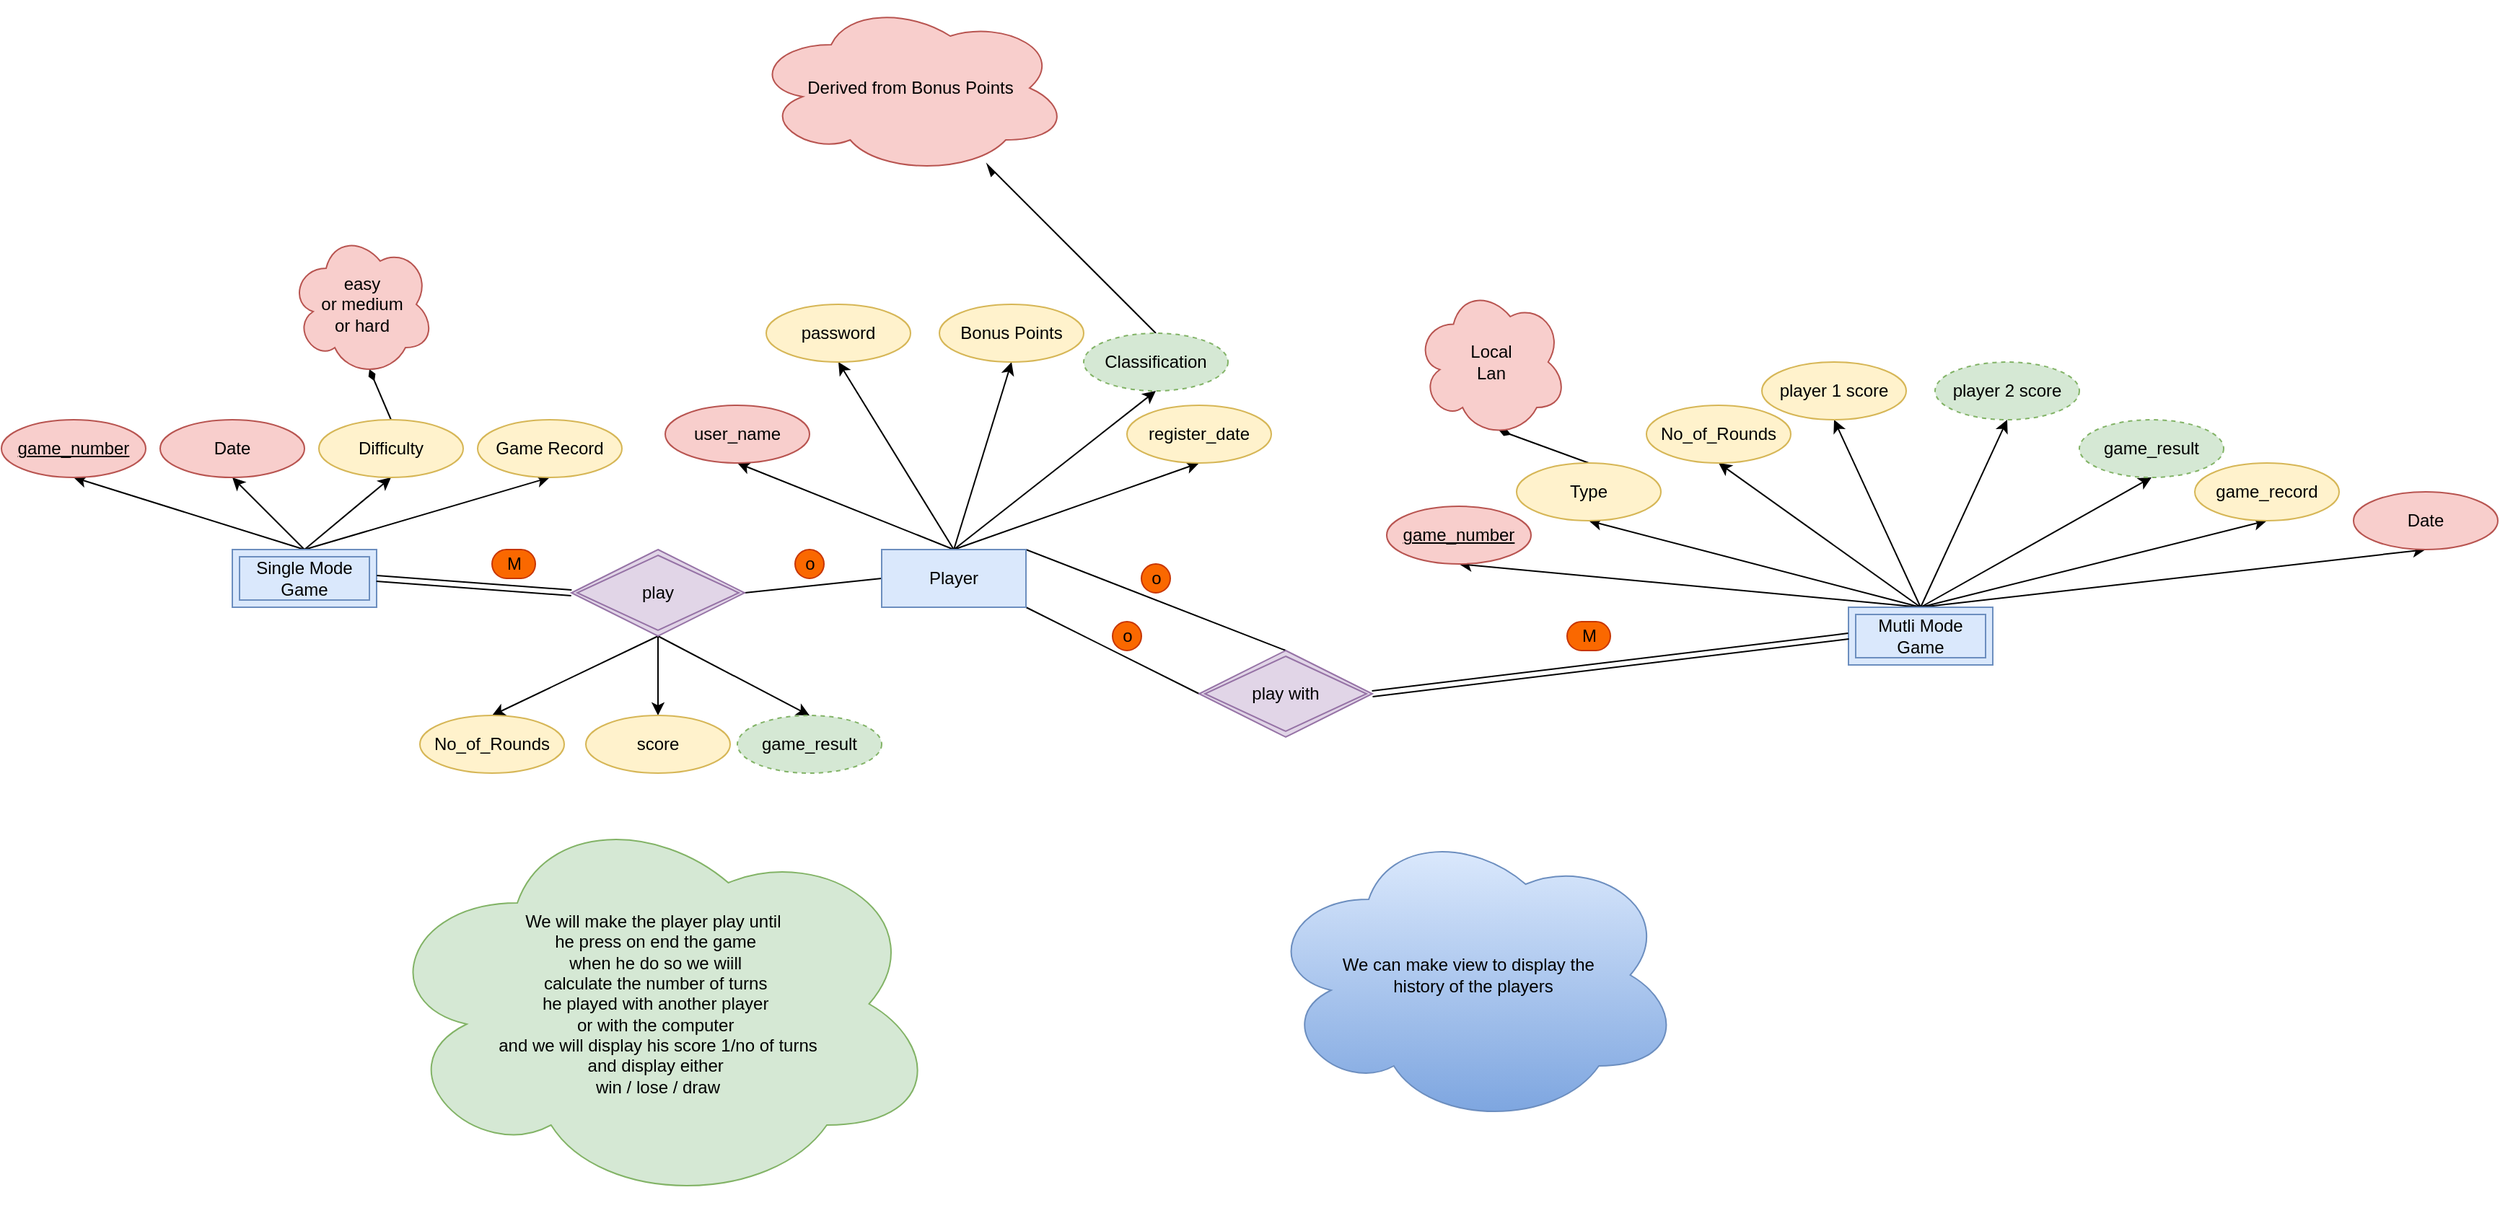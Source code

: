 <mxfile version="15.4.0" type="device" pages="2"><diagram name="Final" id="NQjGGTN7L6fY98t0es6t"><mxGraphModel dx="1872" dy="1683" grid="1" gridSize="10" guides="1" tooltips="1" connect="1" arrows="1" fold="1" page="1" pageScale="1" pageWidth="850" pageHeight="1100" math="0" shadow="0" extFonts="Permanent Marker^https://fonts.googleapis.com/css?family=Permanent+Marker"><root><mxCell id="au_ikAlmlzK0Azq66Mfk-0"/><mxCell id="au_ikAlmlzK0Azq66Mfk-1" parent="au_ikAlmlzK0Azq66Mfk-0"/><mxCell id="au_ikAlmlzK0Azq66Mfk-2" style="rounded=0;orthogonalLoop=1;jettySize=auto;html=1;exitX=0.5;exitY=0;exitDx=0;exitDy=0;entryX=0.5;entryY=1;entryDx=0;entryDy=0;" parent="au_ikAlmlzK0Azq66Mfk-1" source="au_ikAlmlzK0Azq66Mfk-6" target="au_ikAlmlzK0Azq66Mfk-7" edge="1"><mxGeometry relative="1" as="geometry"/></mxCell><mxCell id="au_ikAlmlzK0Azq66Mfk-3" style="edgeStyle=none;rounded=0;orthogonalLoop=1;jettySize=auto;html=1;exitX=0.5;exitY=0;exitDx=0;exitDy=0;entryX=0.5;entryY=1;entryDx=0;entryDy=0;" parent="au_ikAlmlzK0Azq66Mfk-1" source="au_ikAlmlzK0Azq66Mfk-6" target="au_ikAlmlzK0Azq66Mfk-8" edge="1"><mxGeometry relative="1" as="geometry"/></mxCell><mxCell id="au_ikAlmlzK0Azq66Mfk-4" style="edgeStyle=none;rounded=0;orthogonalLoop=1;jettySize=auto;html=1;exitX=0.5;exitY=0;exitDx=0;exitDy=0;entryX=0.5;entryY=1;entryDx=0;entryDy=0;endArrow=classic;endFill=1;" parent="au_ikAlmlzK0Azq66Mfk-1" source="au_ikAlmlzK0Azq66Mfk-6" target="au_ikAlmlzK0Azq66Mfk-11" edge="1"><mxGeometry relative="1" as="geometry"/></mxCell><mxCell id="au_ikAlmlzK0Azq66Mfk-59" style="edgeStyle=none;rounded=0;orthogonalLoop=1;jettySize=auto;html=1;exitX=0;exitY=0.5;exitDx=0;exitDy=0;entryX=1;entryY=0.5;entryDx=0;entryDy=0;endArrow=none;endFill=0;" parent="au_ikAlmlzK0Azq66Mfk-1" source="au_ikAlmlzK0Azq66Mfk-6" target="au_ikAlmlzK0Azq66Mfk-37" edge="1"><mxGeometry relative="1" as="geometry"/></mxCell><mxCell id="au_ikAlmlzK0Azq66Mfk-68" style="edgeStyle=none;rounded=0;orthogonalLoop=1;jettySize=auto;html=1;exitX=1;exitY=0;exitDx=0;exitDy=0;entryX=0.5;entryY=0;entryDx=0;entryDy=0;endArrow=none;endFill=0;" parent="au_ikAlmlzK0Azq66Mfk-1" source="au_ikAlmlzK0Azq66Mfk-6" target="au_ikAlmlzK0Azq66Mfk-47" edge="1"><mxGeometry relative="1" as="geometry"/></mxCell><mxCell id="au_ikAlmlzK0Azq66Mfk-69" style="edgeStyle=none;rounded=0;orthogonalLoop=1;jettySize=auto;html=1;exitX=1;exitY=1;exitDx=0;exitDy=0;entryX=0;entryY=0.5;entryDx=0;entryDy=0;endArrow=none;endFill=0;" parent="au_ikAlmlzK0Azq66Mfk-1" source="au_ikAlmlzK0Azq66Mfk-6" target="au_ikAlmlzK0Azq66Mfk-47" edge="1"><mxGeometry relative="1" as="geometry"/></mxCell><mxCell id="au_ikAlmlzK0Azq66Mfk-101" style="edgeStyle=none;rounded=0;orthogonalLoop=1;jettySize=auto;html=1;exitX=0.5;exitY=0;exitDx=0;exitDy=0;entryX=0.5;entryY=1;entryDx=0;entryDy=0;endArrow=classic;endFill=1;" parent="au_ikAlmlzK0Azq66Mfk-1" source="au_ikAlmlzK0Azq66Mfk-6" target="au_ikAlmlzK0Azq66Mfk-100" edge="1"><mxGeometry relative="1" as="geometry"/></mxCell><mxCell id="au_ikAlmlzK0Azq66Mfk-105" style="edgeStyle=none;rounded=0;orthogonalLoop=1;jettySize=auto;html=1;exitX=0.5;exitY=0;exitDx=0;exitDy=0;entryX=0.5;entryY=1;entryDx=0;entryDy=0;endArrow=classic;endFill=1;" parent="au_ikAlmlzK0Azq66Mfk-1" source="au_ikAlmlzK0Azq66Mfk-6" target="au_ikAlmlzK0Azq66Mfk-103" edge="1"><mxGeometry relative="1" as="geometry"/></mxCell><mxCell id="au_ikAlmlzK0Azq66Mfk-6" value="Player" style="whiteSpace=wrap;html=1;align=center;fillColor=#dae8fc;strokeColor=#6c8ebf;" parent="au_ikAlmlzK0Azq66Mfk-1" vertex="1"><mxGeometry x="-120" y="110" width="100" height="40" as="geometry"/></mxCell><mxCell id="au_ikAlmlzK0Azq66Mfk-7" value="user_name" style="ellipse;whiteSpace=wrap;html=1;align=center;fillColor=#f8cecc;strokeColor=#b85450;" parent="au_ikAlmlzK0Azq66Mfk-1" vertex="1"><mxGeometry x="-270" y="10" width="100" height="40" as="geometry"/></mxCell><mxCell id="au_ikAlmlzK0Azq66Mfk-8" value="password" style="ellipse;whiteSpace=wrap;html=1;align=center;fillColor=#fff2cc;strokeColor=#d6b656;" parent="au_ikAlmlzK0Azq66Mfk-1" vertex="1"><mxGeometry x="-200" y="-60" width="100" height="40" as="geometry"/></mxCell><mxCell id="au_ikAlmlzK0Azq66Mfk-9" style="edgeStyle=none;rounded=0;orthogonalLoop=1;jettySize=auto;html=1;exitX=0.5;exitY=1;exitDx=0;exitDy=0;entryX=0.5;entryY=0;entryDx=0;entryDy=0;endArrow=classic;endFill=1;" parent="au_ikAlmlzK0Azq66Mfk-1" target="au_ikAlmlzK0Azq66Mfk-13" edge="1"><mxGeometry relative="1" as="geometry"><mxPoint x="-275" y="170" as="sourcePoint"/></mxGeometry></mxCell><mxCell id="au_ikAlmlzK0Azq66Mfk-10" value="M" style="text;html=1;resizable=0;autosize=1;align=center;verticalAlign=middle;points=[];fillColor=#fa6800;strokeColor=#C73500;rounded=1;arcSize=28;fontColor=#000000;shadow=0;sketch=0;glass=0;fillOpacity=100;strokeOpacity=100;imageWidth=50;imageHeight=50;absoluteArcSize=1;" parent="au_ikAlmlzK0Azq66Mfk-1" vertex="1"><mxGeometry x="-390" y="110" width="30" height="20" as="geometry"/></mxCell><mxCell id="au_ikAlmlzK0Azq66Mfk-11" value="register_date&lt;br&gt;" style="ellipse;whiteSpace=wrap;html=1;align=center;fillColor=#fff2cc;strokeColor=#d6b656;" parent="au_ikAlmlzK0Azq66Mfk-1" vertex="1"><mxGeometry x="50" y="10" width="100" height="40" as="geometry"/></mxCell><mxCell id="au_ikAlmlzK0Azq66Mfk-13" value="score" style="ellipse;whiteSpace=wrap;html=1;align=center;rounded=1;shadow=0;glass=0;sketch=0;fillColor=#fff2cc;strokeColor=#d6b656;" parent="au_ikAlmlzK0Azq66Mfk-1" vertex="1"><mxGeometry x="-325" y="225" width="100" height="40" as="geometry"/></mxCell><mxCell id="au_ikAlmlzK0Azq66Mfk-58" style="edgeStyle=none;rounded=0;orthogonalLoop=1;jettySize=auto;html=1;exitX=0.5;exitY=0;exitDx=0;exitDy=0;entryX=0.5;entryY=1;entryDx=0;entryDy=0;endArrow=classic;endFill=1;" parent="au_ikAlmlzK0Azq66Mfk-1" source="au_ikAlmlzK0Azq66Mfk-25" target="au_ikAlmlzK0Azq66Mfk-31" edge="1"><mxGeometry relative="1" as="geometry"/></mxCell><mxCell id="au_ikAlmlzK0Azq66Mfk-66" style="edgeStyle=none;rounded=0;orthogonalLoop=1;jettySize=auto;html=1;exitX=0.5;exitY=0;exitDx=0;exitDy=0;entryX=0.5;entryY=1;entryDx=0;entryDy=0;endArrow=classic;endFill=1;" parent="au_ikAlmlzK0Azq66Mfk-1" source="au_ikAlmlzK0Azq66Mfk-25" target="au_ikAlmlzK0Azq66Mfk-64" edge="1"><mxGeometry relative="1" as="geometry"/></mxCell><mxCell id="au_ikAlmlzK0Azq66Mfk-95" style="edgeStyle=none;rounded=0;orthogonalLoop=1;jettySize=auto;html=1;exitX=0.5;exitY=0;exitDx=0;exitDy=0;entryX=0.5;entryY=1;entryDx=0;entryDy=0;endArrow=classic;endFill=1;" parent="au_ikAlmlzK0Azq66Mfk-1" source="au_ikAlmlzK0Azq66Mfk-25" target="au_ikAlmlzK0Azq66Mfk-94" edge="1"><mxGeometry relative="1" as="geometry"/></mxCell><mxCell id="N71udRStdpYk3_82vWth-11" style="edgeStyle=none;rounded=0;orthogonalLoop=1;jettySize=auto;html=1;exitX=0.5;exitY=0;exitDx=0;exitDy=0;entryX=0.5;entryY=1;entryDx=0;entryDy=0;" edge="1" parent="au_ikAlmlzK0Azq66Mfk-1" source="au_ikAlmlzK0Azq66Mfk-25" target="N71udRStdpYk3_82vWth-9"><mxGeometry relative="1" as="geometry"/></mxCell><mxCell id="au_ikAlmlzK0Azq66Mfk-25" value="Single Mode Game" style="shape=ext;margin=3;double=1;whiteSpace=wrap;html=1;align=center;rounded=0;shadow=0;glass=0;sketch=0;fillColor=#dae8fc;strokeColor=#6c8ebf;" parent="au_ikAlmlzK0Azq66Mfk-1" vertex="1"><mxGeometry x="-570" y="110" width="100" height="40" as="geometry"/></mxCell><mxCell id="au_ikAlmlzK0Azq66Mfk-73" style="edgeStyle=none;rounded=0;orthogonalLoop=1;jettySize=auto;html=1;exitX=0.5;exitY=0;exitDx=0;exitDy=0;entryX=0.5;entryY=1;entryDx=0;entryDy=0;endArrow=classic;endFill=1;" parent="au_ikAlmlzK0Azq66Mfk-1" source="au_ikAlmlzK0Azq66Mfk-28" target="au_ikAlmlzK0Azq66Mfk-71" edge="1"><mxGeometry relative="1" as="geometry"/></mxCell><mxCell id="au_ikAlmlzK0Azq66Mfk-75" style="edgeStyle=none;rounded=0;orthogonalLoop=1;jettySize=auto;html=1;exitX=0.5;exitY=0;exitDx=0;exitDy=0;entryX=0.5;entryY=1;entryDx=0;entryDy=0;endArrow=classic;endFill=1;" parent="au_ikAlmlzK0Azq66Mfk-1" source="au_ikAlmlzK0Azq66Mfk-28" target="au_ikAlmlzK0Azq66Mfk-74" edge="1"><mxGeometry relative="1" as="geometry"/></mxCell><mxCell id="au_ikAlmlzK0Azq66Mfk-77" style="edgeStyle=none;rounded=0;orthogonalLoop=1;jettySize=auto;html=1;exitX=0.5;exitY=0;exitDx=0;exitDy=0;entryX=0.5;entryY=1;entryDx=0;entryDy=0;endArrow=classic;endFill=1;" parent="au_ikAlmlzK0Azq66Mfk-1" source="au_ikAlmlzK0Azq66Mfk-28" target="au_ikAlmlzK0Azq66Mfk-76" edge="1"><mxGeometry relative="1" as="geometry"/></mxCell><mxCell id="au_ikAlmlzK0Azq66Mfk-85" style="edgeStyle=none;rounded=0;orthogonalLoop=1;jettySize=auto;html=1;exitX=0.5;exitY=0;exitDx=0;exitDy=0;entryX=0.5;entryY=1;entryDx=0;entryDy=0;endArrow=classic;endFill=1;" parent="au_ikAlmlzK0Azq66Mfk-1" source="au_ikAlmlzK0Azq66Mfk-28" target="au_ikAlmlzK0Azq66Mfk-84" edge="1"><mxGeometry relative="1" as="geometry"/></mxCell><mxCell id="N71udRStdpYk3_82vWth-6" style="edgeStyle=none;rounded=0;orthogonalLoop=1;jettySize=auto;html=1;exitX=0.5;exitY=0;exitDx=0;exitDy=0;entryX=0.5;entryY=1;entryDx=0;entryDy=0;" edge="1" parent="au_ikAlmlzK0Azq66Mfk-1" source="au_ikAlmlzK0Azq66Mfk-28" target="N71udRStdpYk3_82vWth-5"><mxGeometry relative="1" as="geometry"/></mxCell><mxCell id="N71udRStdpYk3_82vWth-8" style="edgeStyle=none;rounded=0;orthogonalLoop=1;jettySize=auto;html=1;exitX=0.5;exitY=0;exitDx=0;exitDy=0;entryX=0.5;entryY=1;entryDx=0;entryDy=0;" edge="1" parent="au_ikAlmlzK0Azq66Mfk-1" source="au_ikAlmlzK0Azq66Mfk-28" target="N71udRStdpYk3_82vWth-7"><mxGeometry relative="1" as="geometry"/></mxCell><mxCell id="N71udRStdpYk3_82vWth-13" style="edgeStyle=none;rounded=0;orthogonalLoop=1;jettySize=auto;html=1;exitX=0.5;exitY=0;exitDx=0;exitDy=0;entryX=0.5;entryY=1;entryDx=0;entryDy=0;" edge="1" parent="au_ikAlmlzK0Azq66Mfk-1" source="au_ikAlmlzK0Azq66Mfk-28" target="N71udRStdpYk3_82vWth-12"><mxGeometry relative="1" as="geometry"/></mxCell><mxCell id="N71udRStdpYk3_82vWth-17" style="edgeStyle=none;rounded=0;orthogonalLoop=1;jettySize=auto;html=1;exitX=0.5;exitY=0;exitDx=0;exitDy=0;entryX=0.5;entryY=1;entryDx=0;entryDy=0;" edge="1" parent="au_ikAlmlzK0Azq66Mfk-1" source="au_ikAlmlzK0Azq66Mfk-28" target="N71udRStdpYk3_82vWth-16"><mxGeometry relative="1" as="geometry"/></mxCell><mxCell id="au_ikAlmlzK0Azq66Mfk-28" value="Mutli Mode Game" style="shape=ext;margin=3;double=1;whiteSpace=wrap;html=1;align=center;rounded=0;shadow=0;glass=0;sketch=0;fillColor=#dae8fc;strokeColor=#6c8ebf;" parent="au_ikAlmlzK0Azq66Mfk-1" vertex="1"><mxGeometry x="550" y="150" width="100" height="40" as="geometry"/></mxCell><mxCell id="au_ikAlmlzK0Azq66Mfk-89" style="edgeStyle=none;rounded=0;orthogonalLoop=1;jettySize=auto;html=1;exitX=0.5;exitY=0;exitDx=0;exitDy=0;entryX=0.55;entryY=0.95;entryDx=0;entryDy=0;entryPerimeter=0;endArrow=diamondThin;endFill=1;" parent="au_ikAlmlzK0Azq66Mfk-1" source="au_ikAlmlzK0Azq66Mfk-31" target="au_ikAlmlzK0Azq66Mfk-32" edge="1"><mxGeometry relative="1" as="geometry"/></mxCell><mxCell id="au_ikAlmlzK0Azq66Mfk-31" value="Difficulty&lt;br&gt;" style="ellipse;whiteSpace=wrap;html=1;align=center;rounded=0;shadow=0;glass=0;sketch=0;fillColor=#fff2cc;strokeColor=#d6b656;" parent="au_ikAlmlzK0Azq66Mfk-1" vertex="1"><mxGeometry x="-510" y="20" width="100" height="40" as="geometry"/></mxCell><mxCell id="au_ikAlmlzK0Azq66Mfk-32" value="easy &lt;br&gt;or medium &lt;br&gt;or hard" style="ellipse;shape=cloud;whiteSpace=wrap;html=1;align=center;rounded=0;shadow=0;glass=0;sketch=0;fillColor=#f8cecc;strokeColor=#b85450;" parent="au_ikAlmlzK0Azq66Mfk-1" vertex="1"><mxGeometry x="-530" y="-110" width="100" height="100" as="geometry"/></mxCell><mxCell id="au_ikAlmlzK0Azq66Mfk-35" style="edgeStyle=none;rounded=0;orthogonalLoop=1;jettySize=auto;html=1;exitX=0.5;exitY=1;exitDx=0;exitDy=0;entryX=0.5;entryY=0;entryDx=0;entryDy=0;endArrow=classic;endFill=1;" parent="au_ikAlmlzK0Azq66Mfk-1" source="au_ikAlmlzK0Azq66Mfk-37" target="au_ikAlmlzK0Azq66Mfk-51" edge="1"><mxGeometry relative="1" as="geometry"/></mxCell><mxCell id="au_ikAlmlzK0Azq66Mfk-36" style="edgeStyle=none;rounded=0;orthogonalLoop=1;jettySize=auto;html=1;exitX=0.5;exitY=1;exitDx=0;exitDy=0;entryX=0.5;entryY=0;entryDx=0;entryDy=0;endArrow=classic;endFill=1;" parent="au_ikAlmlzK0Azq66Mfk-1" source="au_ikAlmlzK0Azq66Mfk-37" target="au_ikAlmlzK0Azq66Mfk-52" edge="1"><mxGeometry relative="1" as="geometry"/></mxCell><mxCell id="au_ikAlmlzK0Azq66Mfk-60" style="edgeStyle=none;rounded=0;orthogonalLoop=1;jettySize=auto;html=1;exitX=0;exitY=0.5;exitDx=0;exitDy=0;entryX=1;entryY=0.5;entryDx=0;entryDy=0;endArrow=classic;endFill=1;shape=link;" parent="au_ikAlmlzK0Azq66Mfk-1" source="au_ikAlmlzK0Azq66Mfk-37" target="au_ikAlmlzK0Azq66Mfk-25" edge="1"><mxGeometry relative="1" as="geometry"/></mxCell><mxCell id="au_ikAlmlzK0Azq66Mfk-37" value="play" style="shape=rhombus;double=1;perimeter=rhombusPerimeter;whiteSpace=wrap;html=1;align=center;rounded=0;shadow=0;glass=0;sketch=0;fillColor=#e1d5e7;strokeColor=#9673a6;" parent="au_ikAlmlzK0Azq66Mfk-1" vertex="1"><mxGeometry x="-335" y="110" width="120" height="60" as="geometry"/></mxCell><mxCell id="au_ikAlmlzK0Azq66Mfk-70" style="edgeStyle=none;rounded=0;orthogonalLoop=1;jettySize=auto;html=1;exitX=1;exitY=0.5;exitDx=0;exitDy=0;entryX=0;entryY=0.5;entryDx=0;entryDy=0;endArrow=none;endFill=0;shape=link;" parent="au_ikAlmlzK0Azq66Mfk-1" source="au_ikAlmlzK0Azq66Mfk-47" target="au_ikAlmlzK0Azq66Mfk-28" edge="1"><mxGeometry relative="1" as="geometry"/></mxCell><mxCell id="au_ikAlmlzK0Azq66Mfk-47" value="play with&lt;br&gt;" style="shape=rhombus;double=1;perimeter=rhombusPerimeter;whiteSpace=wrap;html=1;align=center;rounded=0;shadow=0;glass=0;sketch=0;fillColor=#e1d5e7;strokeColor=#9673a6;" parent="au_ikAlmlzK0Azq66Mfk-1" vertex="1"><mxGeometry x="100" y="180" width="120" height="60" as="geometry"/></mxCell><mxCell id="au_ikAlmlzK0Azq66Mfk-50" value="o" style="text;html=1;resizable=0;autosize=1;align=center;verticalAlign=middle;points=[];fillColor=#fa6800;strokeColor=#C73500;rounded=1;arcSize=30;fontColor=#000000;shadow=0;sketch=0;glass=0;fillOpacity=100;strokeOpacity=100;imageWidth=50;imageHeight=50;absoluteArcSize=1;" parent="au_ikAlmlzK0Azq66Mfk-1" vertex="1"><mxGeometry x="-180" y="110" width="20" height="20" as="geometry"/></mxCell><mxCell id="au_ikAlmlzK0Azq66Mfk-51" value="game_result" style="ellipse;whiteSpace=wrap;html=1;align=center;dashed=1;rounded=0;shadow=0;glass=0;sketch=0;fillColor=#d5e8d4;strokeColor=#82b366;" parent="au_ikAlmlzK0Azq66Mfk-1" vertex="1"><mxGeometry x="-220" y="225" width="100" height="40" as="geometry"/></mxCell><mxCell id="au_ikAlmlzK0Azq66Mfk-52" value="No_of_Rounds" style="ellipse;whiteSpace=wrap;html=1;align=center;rounded=1;shadow=0;glass=0;sketch=0;fillColor=#fff2cc;strokeColor=#d6b656;" parent="au_ikAlmlzK0Azq66Mfk-1" vertex="1"><mxGeometry x="-440" y="225" width="100" height="40" as="geometry"/></mxCell><mxCell id="au_ikAlmlzK0Azq66Mfk-64" value="Date" style="ellipse;whiteSpace=wrap;html=1;align=center;rounded=0;shadow=0;glass=0;sketch=0;fillColor=#f8cecc;strokeColor=#b85450;" parent="au_ikAlmlzK0Azq66Mfk-1" vertex="1"><mxGeometry x="-620" y="20" width="100" height="40" as="geometry"/></mxCell><mxCell id="au_ikAlmlzK0Azq66Mfk-88" style="edgeStyle=none;rounded=0;orthogonalLoop=1;jettySize=auto;html=1;exitX=0.5;exitY=0;exitDx=0;exitDy=0;entryX=0.55;entryY=0.95;entryDx=0;entryDy=0;entryPerimeter=0;endArrow=diamondThin;endFill=1;" parent="au_ikAlmlzK0Azq66Mfk-1" source="au_ikAlmlzK0Azq66Mfk-71" target="au_ikAlmlzK0Azq66Mfk-72" edge="1"><mxGeometry relative="1" as="geometry"/></mxCell><mxCell id="au_ikAlmlzK0Azq66Mfk-71" value="Type" style="ellipse;whiteSpace=wrap;html=1;align=center;fillColor=#fff2cc;strokeColor=#d6b656;" parent="au_ikAlmlzK0Azq66Mfk-1" vertex="1"><mxGeometry x="320" y="50" width="100" height="40" as="geometry"/></mxCell><mxCell id="au_ikAlmlzK0Azq66Mfk-72" value="Local&lt;br&gt;Lan" style="ellipse;shape=cloud;whiteSpace=wrap;html=1;align=center;rounded=0;shadow=0;glass=0;sketch=0;fillColor=#f8cecc;strokeColor=#b85450;" parent="au_ikAlmlzK0Azq66Mfk-1" vertex="1"><mxGeometry x="250" y="-72.5" width="105" height="105" as="geometry"/></mxCell><mxCell id="au_ikAlmlzK0Azq66Mfk-74" value="No_of_Rounds" style="ellipse;whiteSpace=wrap;html=1;align=center;rounded=1;shadow=0;glass=0;sketch=0;fillColor=#fff2cc;strokeColor=#d6b656;" parent="au_ikAlmlzK0Azq66Mfk-1" vertex="1"><mxGeometry x="410" y="10" width="100" height="40" as="geometry"/></mxCell><mxCell id="au_ikAlmlzK0Azq66Mfk-76" value="player 1 score" style="ellipse;whiteSpace=wrap;html=1;align=center;rounded=1;shadow=0;glass=0;sketch=0;fillColor=#fff2cc;strokeColor=#d6b656;" parent="au_ikAlmlzK0Azq66Mfk-1" vertex="1"><mxGeometry x="490" y="-20" width="100" height="40" as="geometry"/></mxCell><mxCell id="au_ikAlmlzK0Azq66Mfk-81" value="M" style="text;html=1;resizable=0;autosize=1;align=center;verticalAlign=middle;points=[];fillColor=#fa6800;strokeColor=#C73500;rounded=1;arcSize=28;fontColor=#000000;shadow=0;sketch=0;glass=0;fillOpacity=100;strokeOpacity=100;imageWidth=50;imageHeight=50;absoluteArcSize=1;" parent="au_ikAlmlzK0Azq66Mfk-1" vertex="1"><mxGeometry x="355" y="160" width="30" height="20" as="geometry"/></mxCell><mxCell id="au_ikAlmlzK0Azq66Mfk-82" value="o" style="text;html=1;resizable=0;autosize=1;align=center;verticalAlign=middle;points=[];fillColor=#fa6800;strokeColor=#C73500;rounded=1;arcSize=30;fontColor=#000000;shadow=0;sketch=0;glass=0;fillOpacity=100;strokeOpacity=100;imageWidth=50;imageHeight=50;absoluteArcSize=1;" parent="au_ikAlmlzK0Azq66Mfk-1" vertex="1"><mxGeometry x="60" y="120" width="20" height="20" as="geometry"/></mxCell><mxCell id="au_ikAlmlzK0Azq66Mfk-83" value="o" style="text;html=1;resizable=0;autosize=1;align=center;verticalAlign=middle;points=[];fillColor=#fa6800;strokeColor=#C73500;rounded=1;arcSize=30;fontColor=#000000;shadow=0;sketch=0;glass=0;fillOpacity=100;strokeOpacity=100;imageWidth=50;imageHeight=50;absoluteArcSize=1;" parent="au_ikAlmlzK0Azq66Mfk-1" vertex="1"><mxGeometry x="40" y="160" width="20" height="20" as="geometry"/></mxCell><mxCell id="au_ikAlmlzK0Azq66Mfk-84" value="Date" style="ellipse;whiteSpace=wrap;html=1;align=center;rounded=0;shadow=0;glass=0;sketch=0;fillColor=#f8cecc;strokeColor=#b85450;" parent="au_ikAlmlzK0Azq66Mfk-1" vertex="1"><mxGeometry x="900" y="70" width="100" height="40" as="geometry"/></mxCell><mxCell id="au_ikAlmlzK0Azq66Mfk-94" value="Game Record" style="ellipse;whiteSpace=wrap;html=1;align=center;rounded=0;shadow=0;glass=0;sketch=0;fillColor=#fff2cc;strokeColor=#d6b656;" parent="au_ikAlmlzK0Azq66Mfk-1" vertex="1"><mxGeometry x="-400" y="20" width="100" height="40" as="geometry"/></mxCell><mxCell id="au_ikAlmlzK0Azq66Mfk-100" value="Bonus Points&lt;br&gt;" style="ellipse;whiteSpace=wrap;html=1;align=center;rounded=0;shadow=0;glass=0;sketch=0;fillColor=#fff2cc;strokeColor=#d6b656;" parent="au_ikAlmlzK0Azq66Mfk-1" vertex="1"><mxGeometry x="-80" y="-60" width="100" height="40" as="geometry"/></mxCell><mxCell id="au_ikAlmlzK0Azq66Mfk-106" style="edgeStyle=none;rounded=0;orthogonalLoop=1;jettySize=auto;html=1;exitX=0.5;exitY=0;exitDx=0;exitDy=0;endArrow=async;endFill=1;" parent="au_ikAlmlzK0Azq66Mfk-1" source="au_ikAlmlzK0Azq66Mfk-103" target="au_ikAlmlzK0Azq66Mfk-104" edge="1"><mxGeometry relative="1" as="geometry"/></mxCell><mxCell id="au_ikAlmlzK0Azq66Mfk-103" value="Classification" style="ellipse;whiteSpace=wrap;html=1;align=center;dashed=1;rounded=0;shadow=0;glass=0;sketch=0;fillColor=#d5e8d4;strokeColor=#82b366;" parent="au_ikAlmlzK0Azq66Mfk-1" vertex="1"><mxGeometry x="20" y="-40" width="100" height="40" as="geometry"/></mxCell><mxCell id="au_ikAlmlzK0Azq66Mfk-104" value="Derived from Bonus Points" style="ellipse;shape=cloud;whiteSpace=wrap;html=1;align=center;rounded=0;shadow=0;glass=0;sketch=0;fillColor=#f8cecc;strokeColor=#b85450;" parent="au_ikAlmlzK0Azq66Mfk-1" vertex="1"><mxGeometry x="-210" y="-270" width="220" height="120" as="geometry"/></mxCell><mxCell id="au_ikAlmlzK0Azq66Mfk-12" value="We can make view to display the&amp;nbsp;&amp;nbsp;&lt;br&gt;history of the players&lt;br&gt;" style="ellipse;shape=cloud;whiteSpace=wrap;html=1;align=center;rounded=1;shadow=0;glass=0;sketch=0;gradientColor=#7ea6e0;fillColor=#dae8fc;strokeColor=#6c8ebf;" parent="au_ikAlmlzK0Azq66Mfk-1" vertex="1"><mxGeometry x="145" y="300" width="290" height="210" as="geometry"/></mxCell><mxCell id="au_ikAlmlzK0Azq66Mfk-33" value="We will make the player play until&amp;nbsp;&amp;nbsp;&lt;br&gt;he press on end the game&amp;nbsp;&lt;br&gt;when he do so we wiill&amp;nbsp;&lt;br&gt;calculate the number of turns&amp;nbsp;&lt;br&gt;he played with another player&amp;nbsp;&lt;br&gt;or with the computer&amp;nbsp;&lt;br&gt;and we will display his score 1/no of turns&lt;br&gt;and display either&amp;nbsp;&lt;br&gt;win / lose / draw&lt;br&gt;" style="ellipse;shape=cloud;whiteSpace=wrap;html=1;align=center;rounded=0;shadow=0;glass=0;sketch=0;fillColor=#d5e8d4;strokeColor=#82b366;" parent="au_ikAlmlzK0Azq66Mfk-1" vertex="1"><mxGeometry x="-470" y="285" width="390" height="280" as="geometry"/></mxCell><mxCell id="N71udRStdpYk3_82vWth-5" value="player 2 score" style="ellipse;whiteSpace=wrap;html=1;align=center;dashed=1;rounded=0;shadow=0;glass=0;sketch=0;fillColor=#d5e8d4;strokeColor=#82b366;" vertex="1" parent="au_ikAlmlzK0Azq66Mfk-1"><mxGeometry x="610" y="-20" width="100" height="40" as="geometry"/></mxCell><mxCell id="N71udRStdpYk3_82vWth-7" value="game_result" style="ellipse;whiteSpace=wrap;html=1;align=center;dashed=1;rounded=0;shadow=0;glass=0;sketch=0;fillColor=#d5e8d4;strokeColor=#82b366;" vertex="1" parent="au_ikAlmlzK0Azq66Mfk-1"><mxGeometry x="710" y="20" width="100" height="40" as="geometry"/></mxCell><mxCell id="N71udRStdpYk3_82vWth-9" value="&lt;u&gt;game_number&lt;/u&gt;" style="ellipse;whiteSpace=wrap;html=1;align=center;rounded=0;shadow=0;glass=0;sketch=0;fillColor=#f8cecc;strokeColor=#b85450;" vertex="1" parent="au_ikAlmlzK0Azq66Mfk-1"><mxGeometry x="-730" y="20" width="100" height="40" as="geometry"/></mxCell><mxCell id="N71udRStdpYk3_82vWth-12" value="&lt;u&gt;game_number&lt;/u&gt;" style="ellipse;whiteSpace=wrap;html=1;align=center;rounded=0;shadow=0;glass=0;sketch=0;fillColor=#f8cecc;strokeColor=#b85450;" vertex="1" parent="au_ikAlmlzK0Azq66Mfk-1"><mxGeometry x="230" y="80" width="100" height="40" as="geometry"/></mxCell><mxCell id="N71udRStdpYk3_82vWth-16" value="game_record&lt;br&gt;" style="ellipse;whiteSpace=wrap;html=1;align=center;rounded=1;shadow=0;glass=0;sketch=0;fillColor=#fff2cc;strokeColor=#d6b656;" vertex="1" parent="au_ikAlmlzK0Azq66Mfk-1"><mxGeometry x="790" y="50" width="100" height="40" as="geometry"/></mxCell><mxCell id="N71udRStdpYk3_82vWth-18" style="edgeStyle=none;rounded=0;orthogonalLoop=1;jettySize=auto;html=1;exitX=0.5;exitY=1;exitDx=0;exitDy=0;" edge="1" parent="au_ikAlmlzK0Azq66Mfk-1" source="au_ikAlmlzK0Azq66Mfk-76" target="au_ikAlmlzK0Azq66Mfk-76"><mxGeometry relative="1" as="geometry"/></mxCell></root></mxGraphModel></diagram><diagram id="R2lEEEUBdFMjLlhIrx00" name="Page-1"><mxGraphModel dx="2272" dy="814" grid="1" gridSize="10" guides="1" tooltips="1" connect="1" arrows="1" fold="1" page="1" pageScale="1" pageWidth="850" pageHeight="1100" math="0" shadow="0" extFonts="Permanent Marker^https://fonts.googleapis.com/css?family=Permanent+Marker"><root><mxCell id="0"/><mxCell id="1" parent="0"/><mxCell id="lZhEhdm4U5JBucvDfnSI-5" style="rounded=0;orthogonalLoop=1;jettySize=auto;html=1;exitX=0.5;exitY=0;exitDx=0;exitDy=0;entryX=0.5;entryY=1;entryDx=0;entryDy=0;" parent="1" source="lZhEhdm4U5JBucvDfnSI-1" target="lZhEhdm4U5JBucvDfnSI-3" edge="1"><mxGeometry relative="1" as="geometry"/></mxCell><mxCell id="lZhEhdm4U5JBucvDfnSI-6" style="edgeStyle=none;rounded=0;orthogonalLoop=1;jettySize=auto;html=1;exitX=0.5;exitY=0;exitDx=0;exitDy=0;entryX=0.5;entryY=1;entryDx=0;entryDy=0;" parent="1" source="lZhEhdm4U5JBucvDfnSI-1" target="lZhEhdm4U5JBucvDfnSI-4" edge="1"><mxGeometry relative="1" as="geometry"/></mxCell><mxCell id="lZhEhdm4U5JBucvDfnSI-13" style="edgeStyle=none;rounded=0;orthogonalLoop=1;jettySize=auto;html=1;exitX=0.5;exitY=0;exitDx=0;exitDy=0;entryX=0.5;entryY=1;entryDx=0;entryDy=0;endArrow=classic;endFill=1;" parent="1" source="lZhEhdm4U5JBucvDfnSI-1" target="lZhEhdm4U5JBucvDfnSI-12" edge="1"><mxGeometry relative="1" as="geometry"/></mxCell><mxCell id="lZhEhdm4U5JBucvDfnSI-66" style="edgeStyle=none;rounded=0;orthogonalLoop=1;jettySize=auto;html=1;exitX=1;exitY=0.5;exitDx=0;exitDy=0;endArrow=none;endFill=0;" parent="1" source="lZhEhdm4U5JBucvDfnSI-1" target="lZhEhdm4U5JBucvDfnSI-65" edge="1"><mxGeometry relative="1" as="geometry"/></mxCell><mxCell id="lZhEhdm4U5JBucvDfnSI-1" value="Player" style="whiteSpace=wrap;html=1;align=center;fillColor=#dae8fc;strokeColor=#6c8ebf;" parent="1" vertex="1"><mxGeometry x="-690" y="550" width="100" height="40" as="geometry"/></mxCell><mxCell id="lZhEhdm4U5JBucvDfnSI-3" value="user_name" style="ellipse;whiteSpace=wrap;html=1;align=center;fillColor=#f8cecc;strokeColor=#b85450;" parent="1" vertex="1"><mxGeometry x="-810" y="450" width="100" height="40" as="geometry"/></mxCell><mxCell id="lZhEhdm4U5JBucvDfnSI-4" value="password" style="ellipse;whiteSpace=wrap;html=1;align=center;fillColor=#fff2cc;strokeColor=#d6b656;" parent="1" vertex="1"><mxGeometry x="-690" y="450" width="100" height="40" as="geometry"/></mxCell><mxCell id="lZhEhdm4U5JBucvDfnSI-60" style="edgeStyle=none;rounded=0;orthogonalLoop=1;jettySize=auto;html=1;exitX=0.5;exitY=1;exitDx=0;exitDy=0;entryX=0.5;entryY=0;entryDx=0;entryDy=0;endArrow=classic;endFill=1;" parent="1" target="lZhEhdm4U5JBucvDfnSI-19" edge="1"><mxGeometry relative="1" as="geometry"><mxPoint x="-430" y="595" as="sourcePoint"/></mxGeometry></mxCell><mxCell id="lZhEhdm4U5JBucvDfnSI-11" value="M" style="text;html=1;resizable=0;autosize=1;align=center;verticalAlign=middle;points=[];fillColor=#fa6800;strokeColor=#C73500;rounded=1;arcSize=30;fontColor=#000000;shadow=0;sketch=0;glass=0;fillOpacity=100;strokeOpacity=100;imageWidth=50;imageHeight=50;absoluteArcSize=1;" parent="1" vertex="1"><mxGeometry x="-560" y="540" width="30" height="20" as="geometry"/></mxCell><mxCell id="lZhEhdm4U5JBucvDfnSI-12" value="register_date&lt;br&gt;" style="ellipse;whiteSpace=wrap;html=1;align=center;fillColor=#fff2cc;strokeColor=#d6b656;" parent="1" vertex="1"><mxGeometry x="-570" y="450" width="100" height="40" as="geometry"/></mxCell><mxCell id="lZhEhdm4U5JBucvDfnSI-17" value="we will make a player history table&lt;br&gt;&amp;nbsp;that represent the relation&lt;br&gt;&amp;nbsp;between the player and the game" style="ellipse;shape=cloud;whiteSpace=wrap;html=1;align=center;rounded=1;shadow=0;glass=0;sketch=0;gradientColor=#7ea6e0;fillColor=#dae8fc;strokeColor=#6c8ebf;" parent="1" vertex="1"><mxGeometry x="240" y="620" width="290" height="210" as="geometry"/></mxCell><mxCell id="lZhEhdm4U5JBucvDfnSI-19" value="score" style="ellipse;whiteSpace=wrap;html=1;align=center;rounded=1;shadow=0;glass=0;sketch=0;fillColor=#fff2cc;strokeColor=#d6b656;" parent="1" vertex="1"><mxGeometry x="-480" y="650" width="100" height="40" as="geometry"/></mxCell><mxCell id="lZhEhdm4U5JBucvDfnSI-30" style="edgeStyle=none;rounded=0;orthogonalLoop=1;jettySize=auto;html=1;exitX=0.5;exitY=1;exitDx=0;exitDy=0;entryX=0.5;entryY=0;entryDx=0;entryDy=0;endArrow=none;endFill=0;shape=link;" parent="1" source="lZhEhdm4U5JBucvDfnSI-23" target="lZhEhdm4U5JBucvDfnSI-29" edge="1"><mxGeometry relative="1" as="geometry"/></mxCell><mxCell id="lZhEhdm4U5JBucvDfnSI-32" style="edgeStyle=none;rounded=0;orthogonalLoop=1;jettySize=auto;html=1;exitX=0.5;exitY=0;exitDx=0;exitDy=0;entryX=0.5;entryY=1;entryDx=0;entryDy=0;endArrow=classic;endFill=1;" parent="1" source="lZhEhdm4U5JBucvDfnSI-23" target="lZhEhdm4U5JBucvDfnSI-31" edge="1"><mxGeometry relative="1" as="geometry"/></mxCell><mxCell id="M7CKgXm_ZCpsr1YbeXBi-2" style="rounded=0;orthogonalLoop=1;jettySize=auto;html=1;exitX=0.5;exitY=0;exitDx=0;exitDy=0;entryX=0.5;entryY=1;entryDx=0;entryDy=0;" parent="1" source="lZhEhdm4U5JBucvDfnSI-23" target="M7CKgXm_ZCpsr1YbeXBi-1" edge="1"><mxGeometry relative="1" as="geometry"/></mxCell><mxCell id="lZhEhdm4U5JBucvDfnSI-23" value="Game&lt;br&gt;" style="shape=ext;margin=3;double=1;whiteSpace=wrap;html=1;align=center;rounded=0;shadow=0;glass=0;sketch=0;fillColor=#dae8fc;strokeColor=#6c8ebf;" parent="1" vertex="1"><mxGeometry x="-190" y="310" width="100" height="40" as="geometry"/></mxCell><mxCell id="lZhEhdm4U5JBucvDfnSI-48" style="edgeStyle=none;rounded=0;orthogonalLoop=1;jettySize=auto;html=1;exitX=0.5;exitY=1;exitDx=0;exitDy=0;entryX=0.5;entryY=0;entryDx=0;entryDy=0;endArrow=none;endFill=0;" parent="1" source="lZhEhdm4U5JBucvDfnSI-29" target="lZhEhdm4U5JBucvDfnSI-44" edge="1"><mxGeometry relative="1" as="geometry"/></mxCell><mxCell id="lZhEhdm4U5JBucvDfnSI-49" style="edgeStyle=none;rounded=0;orthogonalLoop=1;jettySize=auto;html=1;exitX=0.5;exitY=1;exitDx=0;exitDy=0;entryX=0.5;entryY=0;entryDx=0;entryDy=0;endArrow=none;endFill=0;" parent="1" source="lZhEhdm4U5JBucvDfnSI-29" target="lZhEhdm4U5JBucvDfnSI-45" edge="1"><mxGeometry relative="1" as="geometry"/></mxCell><mxCell id="lZhEhdm4U5JBucvDfnSI-29" value="d" style="shape=stencil(tZRtDsIgDIZPw1/DRzyAQb0Hus4RERZAp7e3GzOR6dSYLSEkfQtPXwKFCBkqVQPhtCJiTThnlOKMcTOIVahhH5N4UV6rnYGUCdG7IzS6iD1D2wq8jm1WbAhd4Zp2CLl31iJEOxuyzFMeYUpb3EuvCdaXv2VRjfwTRPC9yaQSvv0du1jOA2Yz+c2xD/eT+50OnDtmc13cZGD2P1ZIVMYet5Cl83Dw7myLt2ZKbUzqoQ+OwRhdB/jSF8OmHTb1GH20fHeyF/+dmj6OTrgD);whiteSpace=wrap;html=1;fillColor=#d5e8d4;strokeColor=#82b366;perimeterSpacing=0;" parent="1" vertex="1"><mxGeometry x="-155" y="390" width="30" height="30" as="geometry"/></mxCell><mxCell id="lZhEhdm4U5JBucvDfnSI-31" value="date" style="ellipse;whiteSpace=wrap;html=1;align=center;rounded=0;shadow=0;glass=0;sketch=0;fillColor=#fff2cc;strokeColor=#d6b656;" parent="1" vertex="1"><mxGeometry x="-225" y="210" width="70" height="40" as="geometry"/></mxCell><mxCell id="lZhEhdm4U5JBucvDfnSI-51" style="edgeStyle=none;rounded=0;orthogonalLoop=1;jettySize=auto;html=1;exitX=0.5;exitY=1;exitDx=0;exitDy=0;entryX=0.5;entryY=0;entryDx=0;entryDy=0;endArrow=none;endFill=0;" parent="1" source="lZhEhdm4U5JBucvDfnSI-38" target="lZhEhdm4U5JBucvDfnSI-46" edge="1"><mxGeometry relative="1" as="geometry"/></mxCell><mxCell id="lZhEhdm4U5JBucvDfnSI-52" style="edgeStyle=none;rounded=0;orthogonalLoop=1;jettySize=auto;html=1;exitX=0.5;exitY=1;exitDx=0;exitDy=0;entryX=0.5;entryY=0;entryDx=0;entryDy=0;endArrow=none;endFill=0;" parent="1" source="lZhEhdm4U5JBucvDfnSI-38" target="lZhEhdm4U5JBucvDfnSI-47" edge="1"><mxGeometry relative="1" as="geometry"/></mxCell><mxCell id="lZhEhdm4U5JBucvDfnSI-38" value="d" style="shape=stencil(tZRtDsIgDIZPw1/DRzyAQb0Hus4RERZAp7e3GzOR6dSYLSEkfQtPXwKFCBkqVQPhtCJiTThnlOKMcTOIVahhH5N4UV6rnYGUCdG7IzS6iD1D2wq8jm1WbAhd4Zp2CLl31iJEOxuyzFMeYUpb3EuvCdaXv2VRjfwTRPC9yaQSvv0du1jOA2Yz+c2xD/eT+50OnDtmc13cZGD2P1ZIVMYet5Cl83Dw7myLt2ZKbUzqoQ+OwRhdB/jSF8OmHTb1GH20fHeyF/+dmj6OTrgD);whiteSpace=wrap;html=1;" parent="1" vertex="1"><mxGeometry x="-85" y="550" width="30" height="30" as="geometry"/></mxCell><mxCell id="lZhEhdm4U5JBucvDfnSI-55" style="edgeStyle=none;rounded=0;orthogonalLoop=1;jettySize=auto;html=1;exitX=0;exitY=0.5;exitDx=0;exitDy=0;entryX=1;entryY=0.5;entryDx=0;entryDy=0;endArrow=none;endFill=0;" parent="1" source="lZhEhdm4U5JBucvDfnSI-44" target="lZhEhdm4U5JBucvDfnSI-53" edge="1"><mxGeometry relative="1" as="geometry"/></mxCell><mxCell id="lZhEhdm4U5JBucvDfnSI-44" value="Single Mode Game" style="shape=ext;margin=3;double=1;whiteSpace=wrap;html=1;align=center;rounded=0;shadow=0;glass=0;sketch=0;fillColor=#dae8fc;strokeColor=#6c8ebf;" parent="1" vertex="1"><mxGeometry x="-255" y="470" width="100" height="40" as="geometry"/></mxCell><mxCell id="lZhEhdm4U5JBucvDfnSI-50" style="edgeStyle=none;rounded=0;orthogonalLoop=1;jettySize=auto;html=1;exitX=0.5;exitY=1;exitDx=0;exitDy=0;entryX=0.5;entryY=0;entryDx=0;entryDy=0;endArrow=none;endFill=0;shape=link;" parent="1" source="lZhEhdm4U5JBucvDfnSI-45" target="lZhEhdm4U5JBucvDfnSI-38" edge="1"><mxGeometry relative="1" as="geometry"/></mxCell><mxCell id="lZhEhdm4U5JBucvDfnSI-91" style="edgeStyle=none;rounded=0;orthogonalLoop=1;jettySize=auto;html=1;exitX=1;exitY=0.5;exitDx=0;exitDy=0;entryX=0;entryY=0.5;entryDx=0;entryDy=0;endArrow=none;endFill=0;shape=link;" parent="1" source="lZhEhdm4U5JBucvDfnSI-45" target="lZhEhdm4U5JBucvDfnSI-89" edge="1"><mxGeometry relative="1" as="geometry"/></mxCell><mxCell id="lZhEhdm4U5JBucvDfnSI-45" value="Mutli Mode Game" style="shape=ext;margin=3;double=1;whiteSpace=wrap;html=1;align=center;rounded=0;shadow=0;glass=0;sketch=0;fillColor=#dae8fc;strokeColor=#6c8ebf;" parent="1" vertex="1"><mxGeometry x="-120" y="470" width="100" height="40" as="geometry"/></mxCell><mxCell id="lZhEhdm4U5JBucvDfnSI-46" value="Local Game" style="shape=ext;margin=3;double=1;whiteSpace=wrap;html=1;align=center;rounded=0;shadow=0;glass=0;sketch=0;fillColor=#dae8fc;strokeColor=#6c8ebf;" parent="1" vertex="1"><mxGeometry x="-175" y="630" width="100" height="40" as="geometry"/></mxCell><mxCell id="lZhEhdm4U5JBucvDfnSI-47" value="Lan Game" style="shape=ext;margin=3;double=1;whiteSpace=wrap;html=1;align=center;rounded=0;shadow=0;glass=0;sketch=0;fillColor=#dae8fc;strokeColor=#6c8ebf;" parent="1" vertex="1"><mxGeometry x="-65" y="630" width="100" height="40" as="geometry"/></mxCell><mxCell id="lZhEhdm4U5JBucvDfnSI-53" value="Difficulty&lt;br&gt;" style="ellipse;whiteSpace=wrap;html=1;align=center;rounded=0;shadow=0;glass=0;sketch=0;fillColor=#fff2cc;strokeColor=#d6b656;" parent="1" vertex="1"><mxGeometry x="-410" y="440" width="100" height="40" as="geometry"/></mxCell><mxCell id="lZhEhdm4U5JBucvDfnSI-56" value="easy &lt;br&gt;or medium &lt;br&gt;or hard" style="ellipse;shape=cloud;whiteSpace=wrap;html=1;align=center;rounded=0;shadow=0;glass=0;sketch=0;fillColor=#f8cecc;strokeColor=#b85450;" parent="1" vertex="1"><mxGeometry x="-450" y="330" width="100" height="100" as="geometry"/></mxCell><mxCell id="lZhEhdm4U5JBucvDfnSI-61" value="We will make the player play until&amp;nbsp;&amp;nbsp;&lt;br&gt;he press on end the game&amp;nbsp;&lt;br&gt;when he do so we wiill&amp;nbsp;&lt;br&gt;calculate the number of turns&amp;nbsp;&lt;br&gt;he played with another player&amp;nbsp;&lt;br&gt;or with the computer&amp;nbsp;&lt;br&gt;and we will display his score 1/no of turns&lt;br&gt;and display either&amp;nbsp;&lt;br&gt;win / lose / draw&lt;br&gt;" style="ellipse;shape=cloud;whiteSpace=wrap;html=1;align=center;rounded=0;shadow=0;glass=0;sketch=0;fillColor=#d5e8d4;strokeColor=#82b366;" parent="1" vertex="1"><mxGeometry x="-835" y="150" width="390" height="280" as="geometry"/></mxCell><mxCell id="lZhEhdm4U5JBucvDfnSI-68" style="edgeStyle=none;rounded=0;orthogonalLoop=1;jettySize=auto;html=1;exitX=1;exitY=0.5;exitDx=0;exitDy=0;entryX=0.5;entryY=1;entryDx=0;entryDy=0;endArrow=classic;endFill=1;shape=link;" parent="1" source="lZhEhdm4U5JBucvDfnSI-65" target="lZhEhdm4U5JBucvDfnSI-44" edge="1"><mxGeometry relative="1" as="geometry"/></mxCell><mxCell id="lZhEhdm4U5JBucvDfnSI-99" style="edgeStyle=none;rounded=0;orthogonalLoop=1;jettySize=auto;html=1;exitX=0.5;exitY=1;exitDx=0;exitDy=0;entryX=0.5;entryY=0;entryDx=0;entryDy=0;endArrow=classic;endFill=1;" parent="1" source="lZhEhdm4U5JBucvDfnSI-65" target="lZhEhdm4U5JBucvDfnSI-97" edge="1"><mxGeometry relative="1" as="geometry"/></mxCell><mxCell id="lZhEhdm4U5JBucvDfnSI-101" style="edgeStyle=none;rounded=0;orthogonalLoop=1;jettySize=auto;html=1;exitX=0.5;exitY=1;exitDx=0;exitDy=0;entryX=0.5;entryY=0;entryDx=0;entryDy=0;endArrow=classic;endFill=1;" parent="1" source="lZhEhdm4U5JBucvDfnSI-65" target="lZhEhdm4U5JBucvDfnSI-100" edge="1"><mxGeometry relative="1" as="geometry"/></mxCell><mxCell id="lZhEhdm4U5JBucvDfnSI-65" value="play" style="shape=rhombus;double=1;perimeter=rhombusPerimeter;whiteSpace=wrap;html=1;align=center;rounded=0;shadow=0;glass=0;sketch=0;fillColor=#e1d5e7;strokeColor=#9673a6;" parent="1" vertex="1"><mxGeometry x="-490" y="535" width="120" height="60" as="geometry"/></mxCell><mxCell id="lZhEhdm4U5JBucvDfnSI-76" style="rounded=0;orthogonalLoop=1;jettySize=auto;html=1;exitX=0.5;exitY=0;exitDx=0;exitDy=0;entryX=0.5;entryY=1;entryDx=0;entryDy=0;" parent="1" source="lZhEhdm4U5JBucvDfnSI-79" target="lZhEhdm4U5JBucvDfnSI-80" edge="1"><mxGeometry relative="1" as="geometry"/></mxCell><mxCell id="lZhEhdm4U5JBucvDfnSI-77" style="edgeStyle=none;rounded=0;orthogonalLoop=1;jettySize=auto;html=1;exitX=0.5;exitY=0;exitDx=0;exitDy=0;entryX=0.5;entryY=1;entryDx=0;entryDy=0;" parent="1" source="lZhEhdm4U5JBucvDfnSI-79" target="lZhEhdm4U5JBucvDfnSI-81" edge="1"><mxGeometry relative="1" as="geometry"/></mxCell><mxCell id="lZhEhdm4U5JBucvDfnSI-78" style="edgeStyle=none;rounded=0;orthogonalLoop=1;jettySize=auto;html=1;exitX=0.5;exitY=0;exitDx=0;exitDy=0;entryX=0.5;entryY=1;entryDx=0;entryDy=0;endArrow=classic;endFill=1;" parent="1" source="lZhEhdm4U5JBucvDfnSI-79" target="lZhEhdm4U5JBucvDfnSI-82" edge="1"><mxGeometry relative="1" as="geometry"/></mxCell><mxCell id="lZhEhdm4U5JBucvDfnSI-88" style="rounded=0;orthogonalLoop=1;jettySize=auto;html=1;exitX=0.75;exitY=1;exitDx=0;exitDy=0;endArrow=none;endFill=0;entryX=1;entryY=0.5;entryDx=0;entryDy=0;" parent="1" source="lZhEhdm4U5JBucvDfnSI-79" target="lZhEhdm4U5JBucvDfnSI-89" edge="1"><mxGeometry relative="1" as="geometry"><mxPoint x="375.588" y="590" as="targetPoint"/></mxGeometry></mxCell><mxCell id="lZhEhdm4U5JBucvDfnSI-79" value="Player" style="whiteSpace=wrap;html=1;align=center;fillColor=#dae8fc;strokeColor=#6c8ebf;" parent="1" vertex="1"><mxGeometry x="300" y="440" width="100" height="40" as="geometry"/></mxCell><mxCell id="lZhEhdm4U5JBucvDfnSI-80" value="user_name" style="ellipse;whiteSpace=wrap;html=1;align=center;fillColor=#f8cecc;strokeColor=#b85450;" parent="1" vertex="1"><mxGeometry x="180" y="340" width="100" height="40" as="geometry"/></mxCell><mxCell id="lZhEhdm4U5JBucvDfnSI-81" value="password" style="ellipse;whiteSpace=wrap;html=1;align=center;fillColor=#fff2cc;strokeColor=#d6b656;" parent="1" vertex="1"><mxGeometry x="300" y="340" width="100" height="40" as="geometry"/></mxCell><mxCell id="lZhEhdm4U5JBucvDfnSI-82" value="register_date&lt;br&gt;" style="ellipse;whiteSpace=wrap;html=1;align=center;fillColor=#fff2cc;strokeColor=#d6b656;" parent="1" vertex="1"><mxGeometry x="420" y="340" width="100" height="40" as="geometry"/></mxCell><mxCell id="lZhEhdm4U5JBucvDfnSI-90" style="edgeStyle=none;rounded=0;orthogonalLoop=1;jettySize=auto;html=1;exitX=0;exitY=0.5;exitDx=0;exitDy=0;entryX=0;entryY=1;entryDx=0;entryDy=0;endArrow=none;endFill=0;" parent="1" source="lZhEhdm4U5JBucvDfnSI-89" target="lZhEhdm4U5JBucvDfnSI-79" edge="1"><mxGeometry relative="1" as="geometry"/></mxCell><mxCell id="lZhEhdm4U5JBucvDfnSI-89" value="play with&lt;br&gt;" style="shape=rhombus;double=1;perimeter=rhombusPerimeter;whiteSpace=wrap;html=1;align=center;rounded=0;shadow=0;glass=0;sketch=0;fillColor=#e1d5e7;strokeColor=#9673a6;" parent="1" vertex="1"><mxGeometry x="100" y="520" width="120" height="60" as="geometry"/></mxCell><mxCell id="lZhEhdm4U5JBucvDfnSI-92" value="O" style="text;html=1;resizable=0;autosize=1;align=center;verticalAlign=middle;points=[];fillColor=#fa6800;strokeColor=#C73500;rounded=1;arcSize=30;fontColor=#000000;shadow=0;sketch=0;glass=0;fillOpacity=100;strokeOpacity=100;imageWidth=50;imageHeight=50;absoluteArcSize=1;direction=south;rotation=-90;" parent="1" vertex="1"><mxGeometry x="220" y="475" width="20" height="30" as="geometry"/></mxCell><mxCell id="lZhEhdm4U5JBucvDfnSI-93" value="O" style="text;html=1;resizable=0;autosize=1;align=center;verticalAlign=middle;points=[];fillColor=#fa6800;strokeColor=#C73500;rounded=1;arcSize=30;fontColor=#000000;shadow=0;sketch=0;glass=0;fillOpacity=100;strokeOpacity=100;imageWidth=50;imageHeight=50;absoluteArcSize=1;direction=south;rotation=-90;" parent="1" vertex="1"><mxGeometry x="280" y="530" width="20" height="30" as="geometry"/></mxCell><mxCell id="lZhEhdm4U5JBucvDfnSI-94" value="o" style="text;html=1;resizable=0;autosize=1;align=center;verticalAlign=middle;points=[];fillColor=#fa6800;strokeColor=#C73500;rounded=1;arcSize=30;fontColor=#000000;shadow=0;sketch=0;glass=0;fillOpacity=100;strokeOpacity=100;imageWidth=50;imageHeight=50;absoluteArcSize=1;" parent="1" vertex="1"><mxGeometry x="-335" y="520" width="20" height="20" as="geometry"/></mxCell><mxCell id="lZhEhdm4U5JBucvDfnSI-97" value="case" style="ellipse;whiteSpace=wrap;html=1;align=center;dashed=1;rounded=0;shadow=0;glass=0;sketch=0;fillColor=#d5e8d4;strokeColor=#82b366;" parent="1" vertex="1"><mxGeometry x="-375" y="650" width="100" height="40" as="geometry"/></mxCell><mxCell id="lZhEhdm4U5JBucvDfnSI-100" value="No of turns&lt;br&gt;" style="ellipse;whiteSpace=wrap;html=1;align=center;rounded=1;shadow=0;glass=0;sketch=0;fillColor=#fff2cc;strokeColor=#d6b656;" parent="1" vertex="1"><mxGeometry x="-595" y="650" width="100" height="40" as="geometry"/></mxCell><mxCell id="M7CKgXm_ZCpsr1YbeXBi-1" value="Game Record" style="ellipse;whiteSpace=wrap;html=1;align=center;rounded=0;shadow=0;glass=0;sketch=0;fillColor=#fff2cc;strokeColor=#d6b656;" parent="1" vertex="1"><mxGeometry x="-140" y="210" width="100" height="40" as="geometry"/></mxCell><mxCell id="M7CKgXm_ZCpsr1YbeXBi-3" style="edgeStyle=none;rounded=0;orthogonalLoop=1;jettySize=auto;html=1;exitX=1;exitY=1;exitDx=0;exitDy=0;" parent="1" source="lZhEhdm4U5JBucvDfnSI-31" target="lZhEhdm4U5JBucvDfnSI-31" edge="1"><mxGeometry relative="1" as="geometry"/></mxCell></root></mxGraphModel></diagram></mxfile>